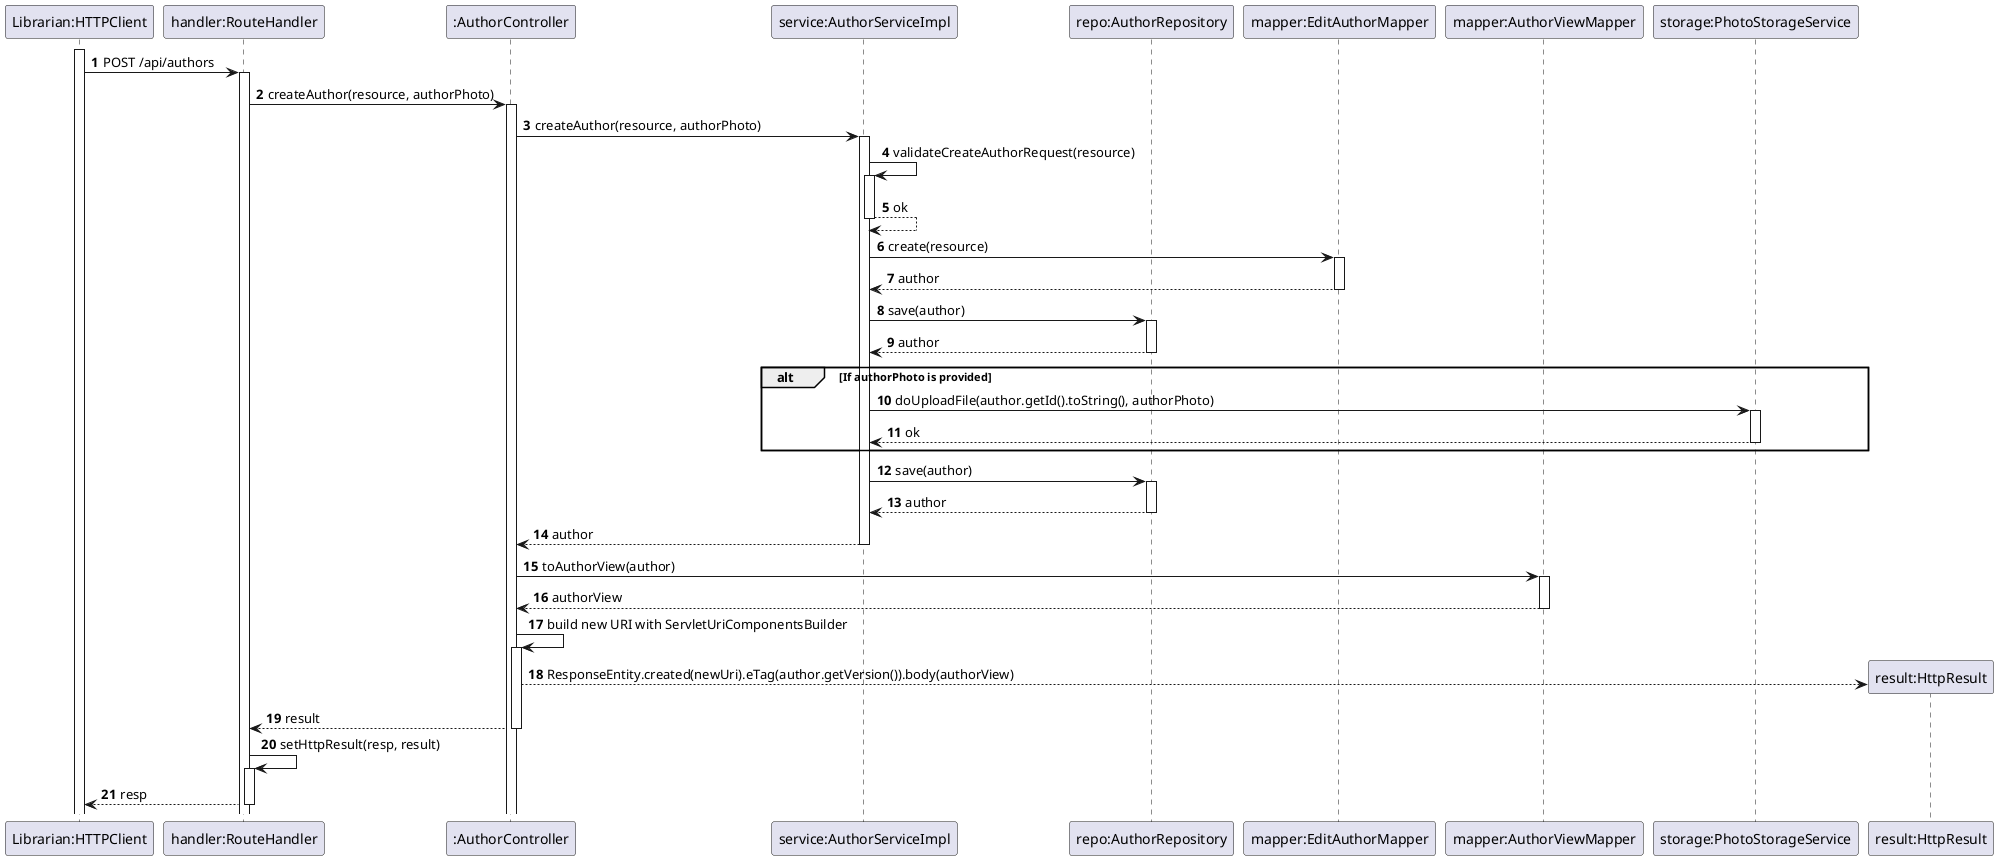 @startuml

autoactivate on
autonumber

participant "Librarian:HTTPClient" as HTTPClient
participant "handler:RouteHandler" as System
participant ":AuthorController" as Ctrl
participant "service:AuthorServiceImpl" as Service
participant "repo:AuthorRepository" as Repo
participant "mapper:EditAuthorMapper" as EditAuthorMapper
participant "mapper:AuthorViewMapper" as ViewMapper
participant "storage:PhotoStorageService" as PhotoStorage
participant "result:HttpResult" as Result

activate HTTPClient

HTTPClient -> System: POST /api/authors
System -> Ctrl: createAuthor(resource, authorPhoto)
Ctrl -> Service: createAuthor(resource, authorPhoto)

Service -> Service: validateCreateAuthorRequest(resource)
Service --> Service: ok

Service -> EditAuthorMapper: create(resource)
EditAuthorMapper --> Service: author

Service -> Repo: save(author)
Repo --> Service: author

alt If authorPhoto is provided
    Service -> PhotoStorage: doUploadFile(author.getId().toString(), authorPhoto)
    PhotoStorage --> Service: ok
end

Service -> Repo: save(author)
Repo --> Service: author

Service --> Ctrl: author

Ctrl -> ViewMapper: toAuthorView(author)
ViewMapper --> Ctrl: authorView

Ctrl -> Ctrl: build new URI with ServletUriComponentsBuilder

Ctrl --> Result**: ResponseEntity.created(newUri).eTag(author.getVersion()).body(authorView)
Ctrl --> System: result
System -> System: setHttpResult(resp, result)
System --> HTTPClient: resp

@enduml
